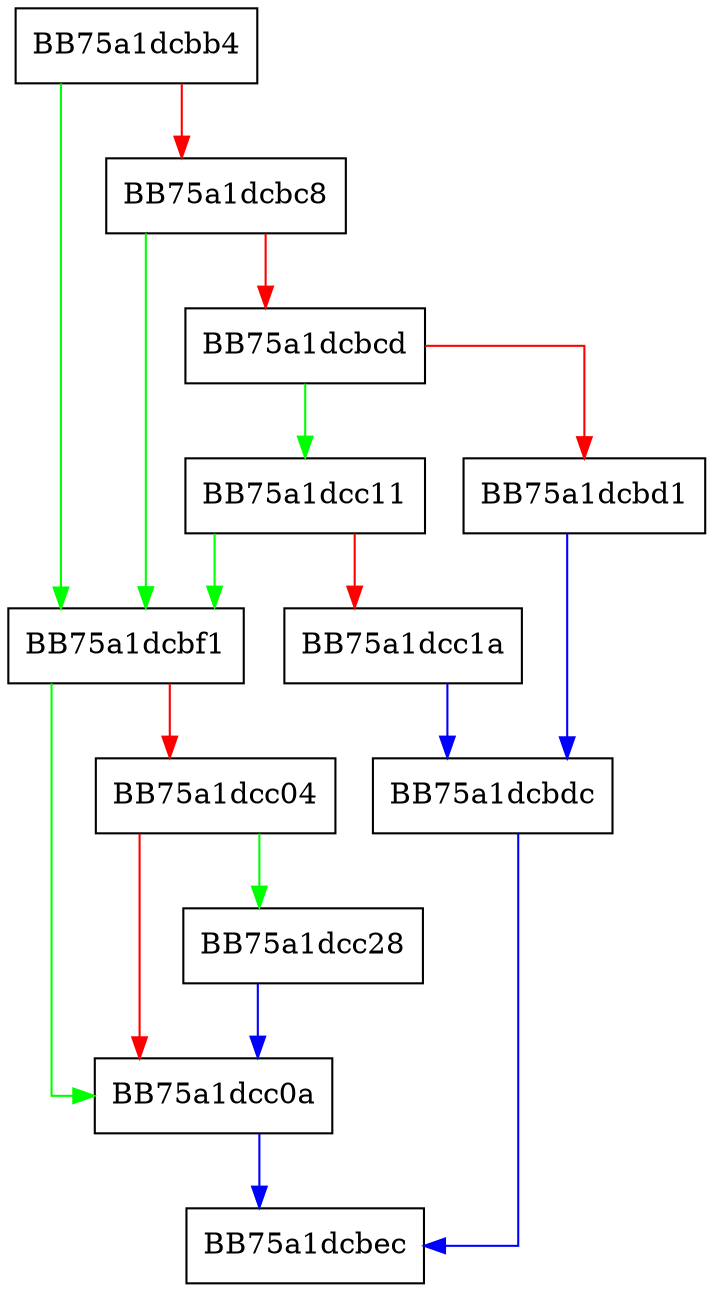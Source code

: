 digraph GetOSInfo {
  node [shape="box"];
  graph [splines=ortho];
  BB75a1dcbb4 -> BB75a1dcbf1 [color="green"];
  BB75a1dcbb4 -> BB75a1dcbc8 [color="red"];
  BB75a1dcbc8 -> BB75a1dcbf1 [color="green"];
  BB75a1dcbc8 -> BB75a1dcbcd [color="red"];
  BB75a1dcbcd -> BB75a1dcc11 [color="green"];
  BB75a1dcbcd -> BB75a1dcbd1 [color="red"];
  BB75a1dcbd1 -> BB75a1dcbdc [color="blue"];
  BB75a1dcbdc -> BB75a1dcbec [color="blue"];
  BB75a1dcbf1 -> BB75a1dcc0a [color="green"];
  BB75a1dcbf1 -> BB75a1dcc04 [color="red"];
  BB75a1dcc04 -> BB75a1dcc28 [color="green"];
  BB75a1dcc04 -> BB75a1dcc0a [color="red"];
  BB75a1dcc0a -> BB75a1dcbec [color="blue"];
  BB75a1dcc11 -> BB75a1dcbf1 [color="green"];
  BB75a1dcc11 -> BB75a1dcc1a [color="red"];
  BB75a1dcc1a -> BB75a1dcbdc [color="blue"];
  BB75a1dcc28 -> BB75a1dcc0a [color="blue"];
}